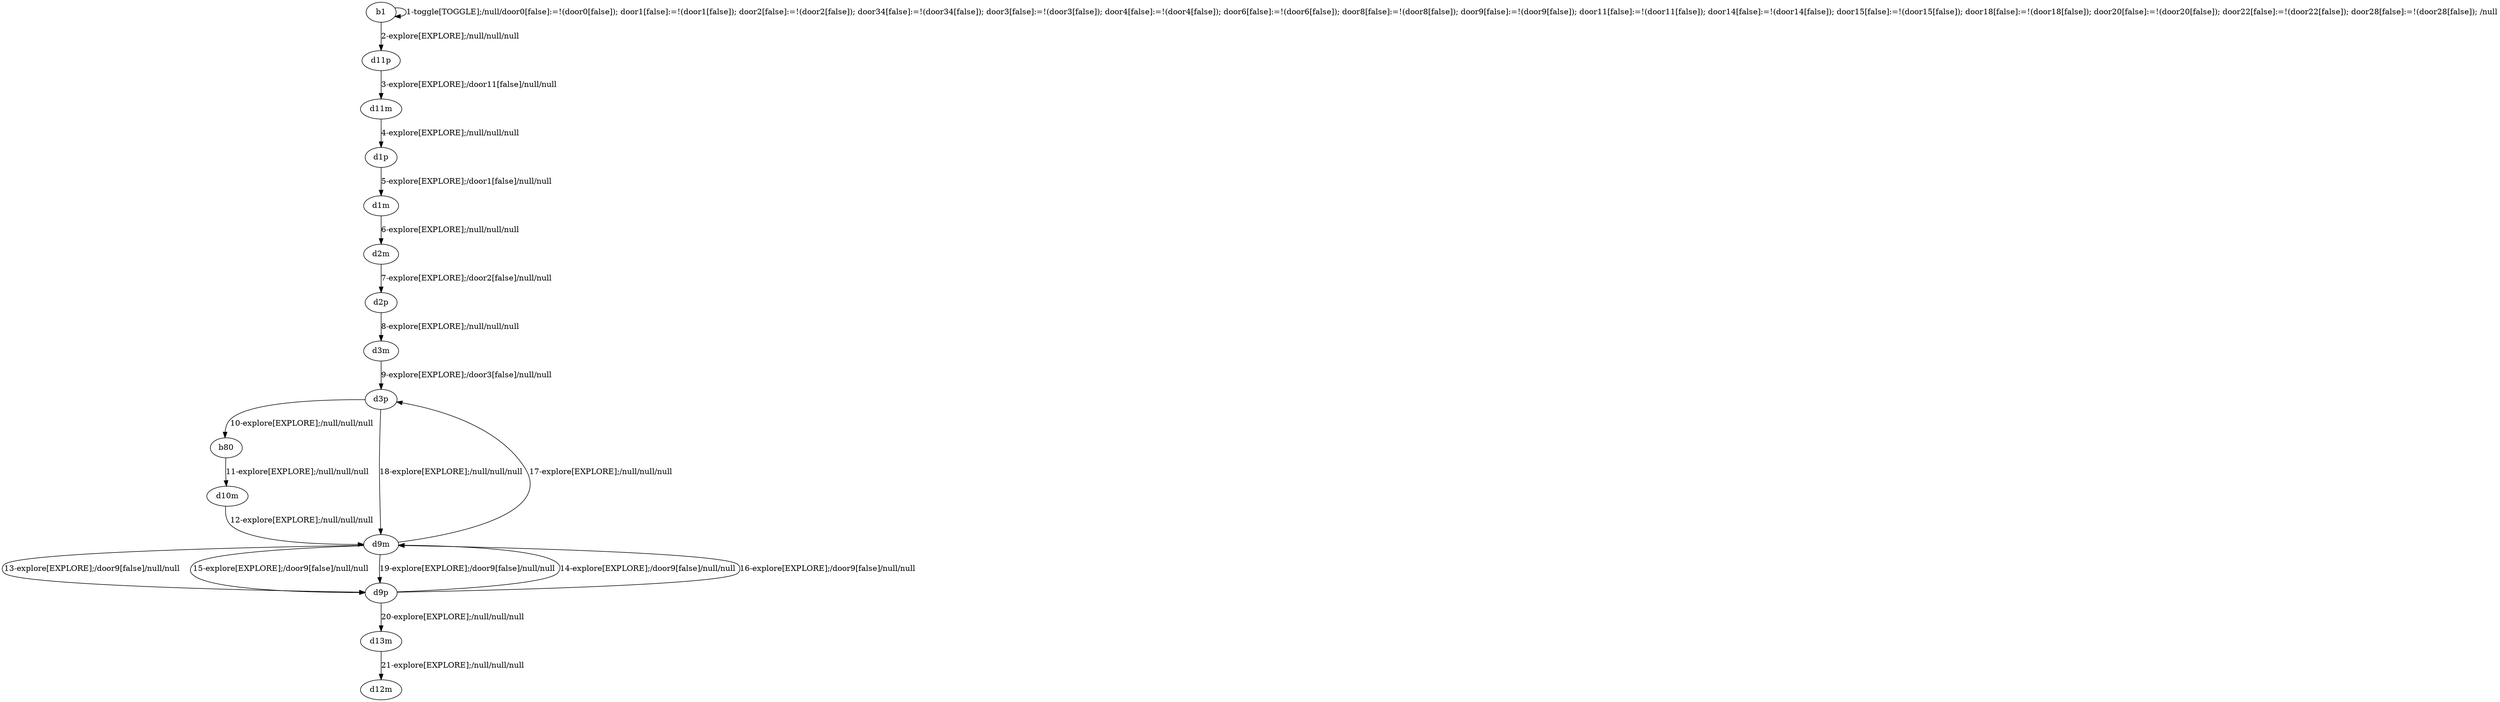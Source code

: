 # Total number of goals covered by this test: 1
# d9m --> d3p

digraph g {
"b1" -> "b1" [label = "1-toggle[TOGGLE];/null/door0[false]:=!(door0[false]); door1[false]:=!(door1[false]); door2[false]:=!(door2[false]); door34[false]:=!(door34[false]); door3[false]:=!(door3[false]); door4[false]:=!(door4[false]); door6[false]:=!(door6[false]); door8[false]:=!(door8[false]); door9[false]:=!(door9[false]); door11[false]:=!(door11[false]); door14[false]:=!(door14[false]); door15[false]:=!(door15[false]); door18[false]:=!(door18[false]); door20[false]:=!(door20[false]); door22[false]:=!(door22[false]); door28[false]:=!(door28[false]); /null"];
"b1" -> "d11p" [label = "2-explore[EXPLORE];/null/null/null"];
"d11p" -> "d11m" [label = "3-explore[EXPLORE];/door11[false]/null/null"];
"d11m" -> "d1p" [label = "4-explore[EXPLORE];/null/null/null"];
"d1p" -> "d1m" [label = "5-explore[EXPLORE];/door1[false]/null/null"];
"d1m" -> "d2m" [label = "6-explore[EXPLORE];/null/null/null"];
"d2m" -> "d2p" [label = "7-explore[EXPLORE];/door2[false]/null/null"];
"d2p" -> "d3m" [label = "8-explore[EXPLORE];/null/null/null"];
"d3m" -> "d3p" [label = "9-explore[EXPLORE];/door3[false]/null/null"];
"d3p" -> "b80" [label = "10-explore[EXPLORE];/null/null/null"];
"b80" -> "d10m" [label = "11-explore[EXPLORE];/null/null/null"];
"d10m" -> "d9m" [label = "12-explore[EXPLORE];/null/null/null"];
"d9m" -> "d9p" [label = "13-explore[EXPLORE];/door9[false]/null/null"];
"d9p" -> "d9m" [label = "14-explore[EXPLORE];/door9[false]/null/null"];
"d9m" -> "d9p" [label = "15-explore[EXPLORE];/door9[false]/null/null"];
"d9p" -> "d9m" [label = "16-explore[EXPLORE];/door9[false]/null/null"];
"d9m" -> "d3p" [label = "17-explore[EXPLORE];/null/null/null"];
"d3p" -> "d9m" [label = "18-explore[EXPLORE];/null/null/null"];
"d9m" -> "d9p" [label = "19-explore[EXPLORE];/door9[false]/null/null"];
"d9p" -> "d13m" [label = "20-explore[EXPLORE];/null/null/null"];
"d13m" -> "d12m" [label = "21-explore[EXPLORE];/null/null/null"];
}